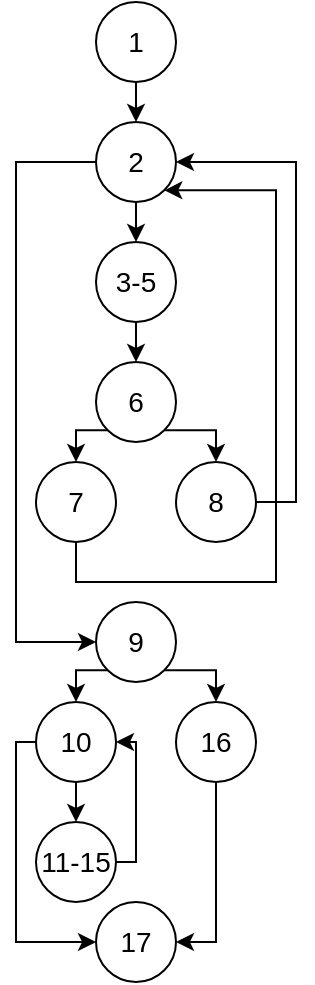 <mxfile version="20.2.8" type="device"><diagram id="ZtWcIgFMf2rgeDsq5XCG" name="Page-1"><mxGraphModel dx="946" dy="516" grid="1" gridSize="10" guides="1" tooltips="1" connect="1" arrows="1" fold="1" page="1" pageScale="1" pageWidth="850" pageHeight="1100" math="0" shadow="0"><root><mxCell id="0"/><mxCell id="1" parent="0"/><mxCell id="P0hd-GERREpuTdXWMBIf-4" style="edgeStyle=orthogonalEdgeStyle;rounded=0;orthogonalLoop=1;jettySize=auto;html=1;exitX=0.5;exitY=1;exitDx=0;exitDy=0;entryX=0.5;entryY=0;entryDx=0;entryDy=0;fontSize=14;" edge="1" parent="1" source="P0hd-GERREpuTdXWMBIf-1" target="P0hd-GERREpuTdXWMBIf-2"><mxGeometry relative="1" as="geometry"/></mxCell><mxCell id="P0hd-GERREpuTdXWMBIf-1" value="&lt;font style=&quot;font-size: 14px;&quot;&gt;1&lt;/font&gt;" style="ellipse;whiteSpace=wrap;html=1;" vertex="1" parent="1"><mxGeometry x="300" y="70" width="40" height="40" as="geometry"/></mxCell><mxCell id="P0hd-GERREpuTdXWMBIf-5" style="edgeStyle=orthogonalEdgeStyle;rounded=0;orthogonalLoop=1;jettySize=auto;html=1;exitX=0.5;exitY=1;exitDx=0;exitDy=0;entryX=0.5;entryY=0;entryDx=0;entryDy=0;fontSize=14;" edge="1" parent="1" source="P0hd-GERREpuTdXWMBIf-2" target="P0hd-GERREpuTdXWMBIf-3"><mxGeometry relative="1" as="geometry"/></mxCell><mxCell id="P0hd-GERREpuTdXWMBIf-18" style="edgeStyle=orthogonalEdgeStyle;rounded=0;orthogonalLoop=1;jettySize=auto;html=1;exitX=0;exitY=0.5;exitDx=0;exitDy=0;entryX=0;entryY=0.5;entryDx=0;entryDy=0;fontSize=14;" edge="1" parent="1" source="P0hd-GERREpuTdXWMBIf-2" target="P0hd-GERREpuTdXWMBIf-17"><mxGeometry relative="1" as="geometry"><Array as="points"><mxPoint x="260" y="150"/><mxPoint x="260" y="390"/></Array></mxGeometry></mxCell><mxCell id="P0hd-GERREpuTdXWMBIf-2" value="&lt;span style=&quot;font-size: 14px;&quot;&gt;2&lt;/span&gt;" style="ellipse;whiteSpace=wrap;html=1;" vertex="1" parent="1"><mxGeometry x="300" y="130" width="40" height="40" as="geometry"/></mxCell><mxCell id="P0hd-GERREpuTdXWMBIf-7" style="edgeStyle=orthogonalEdgeStyle;rounded=0;orthogonalLoop=1;jettySize=auto;html=1;exitX=0.5;exitY=1;exitDx=0;exitDy=0;entryX=0.5;entryY=0;entryDx=0;entryDy=0;fontSize=14;" edge="1" parent="1" source="P0hd-GERREpuTdXWMBIf-3" target="P0hd-GERREpuTdXWMBIf-6"><mxGeometry relative="1" as="geometry"/></mxCell><mxCell id="P0hd-GERREpuTdXWMBIf-3" value="&lt;span style=&quot;font-size: 14px;&quot;&gt;3-5&lt;/span&gt;" style="ellipse;whiteSpace=wrap;html=1;" vertex="1" parent="1"><mxGeometry x="300" y="190" width="40" height="40" as="geometry"/></mxCell><mxCell id="P0hd-GERREpuTdXWMBIf-10" style="edgeStyle=orthogonalEdgeStyle;rounded=0;orthogonalLoop=1;jettySize=auto;html=1;exitX=0;exitY=1;exitDx=0;exitDy=0;entryX=0.5;entryY=0;entryDx=0;entryDy=0;fontSize=14;" edge="1" parent="1" source="P0hd-GERREpuTdXWMBIf-6" target="P0hd-GERREpuTdXWMBIf-9"><mxGeometry relative="1" as="geometry"/></mxCell><mxCell id="P0hd-GERREpuTdXWMBIf-11" style="edgeStyle=orthogonalEdgeStyle;rounded=0;orthogonalLoop=1;jettySize=auto;html=1;exitX=1;exitY=1;exitDx=0;exitDy=0;entryX=0.5;entryY=0;entryDx=0;entryDy=0;fontSize=14;" edge="1" parent="1" source="P0hd-GERREpuTdXWMBIf-6" target="P0hd-GERREpuTdXWMBIf-8"><mxGeometry relative="1" as="geometry"/></mxCell><mxCell id="P0hd-GERREpuTdXWMBIf-6" value="&lt;span style=&quot;font-size: 14px;&quot;&gt;6&lt;/span&gt;" style="ellipse;whiteSpace=wrap;html=1;" vertex="1" parent="1"><mxGeometry x="300" y="250" width="40" height="40" as="geometry"/></mxCell><mxCell id="P0hd-GERREpuTdXWMBIf-15" style="edgeStyle=orthogonalEdgeStyle;rounded=0;orthogonalLoop=1;jettySize=auto;html=1;exitX=1;exitY=0.5;exitDx=0;exitDy=0;entryX=1;entryY=0.5;entryDx=0;entryDy=0;fontSize=14;" edge="1" parent="1" source="P0hd-GERREpuTdXWMBIf-8" target="P0hd-GERREpuTdXWMBIf-2"><mxGeometry relative="1" as="geometry"/></mxCell><mxCell id="P0hd-GERREpuTdXWMBIf-8" value="&lt;span style=&quot;font-size: 14px;&quot;&gt;8&lt;/span&gt;" style="ellipse;whiteSpace=wrap;html=1;" vertex="1" parent="1"><mxGeometry x="340" y="300" width="40" height="40" as="geometry"/></mxCell><mxCell id="P0hd-GERREpuTdXWMBIf-16" style="edgeStyle=orthogonalEdgeStyle;rounded=0;orthogonalLoop=1;jettySize=auto;html=1;exitX=0.5;exitY=1;exitDx=0;exitDy=0;fontSize=14;entryX=1;entryY=1;entryDx=0;entryDy=0;" edge="1" parent="1" source="P0hd-GERREpuTdXWMBIf-9" target="P0hd-GERREpuTdXWMBIf-2"><mxGeometry relative="1" as="geometry"><mxPoint x="410" y="150" as="targetPoint"/><Array as="points"><mxPoint x="290" y="360"/><mxPoint x="390" y="360"/><mxPoint x="390" y="164"/></Array></mxGeometry></mxCell><mxCell id="P0hd-GERREpuTdXWMBIf-9" value="&lt;span style=&quot;font-size: 14px;&quot;&gt;7&lt;/span&gt;" style="ellipse;whiteSpace=wrap;html=1;" vertex="1" parent="1"><mxGeometry x="270" y="300" width="40" height="40" as="geometry"/></mxCell><mxCell id="P0hd-GERREpuTdXWMBIf-25" style="edgeStyle=orthogonalEdgeStyle;rounded=0;orthogonalLoop=1;jettySize=auto;html=1;exitX=0;exitY=1;exitDx=0;exitDy=0;entryX=0.5;entryY=0;entryDx=0;entryDy=0;fontSize=14;" edge="1" parent="1" source="P0hd-GERREpuTdXWMBIf-17" target="P0hd-GERREpuTdXWMBIf-19"><mxGeometry relative="1" as="geometry"/></mxCell><mxCell id="P0hd-GERREpuTdXWMBIf-26" style="edgeStyle=orthogonalEdgeStyle;rounded=0;orthogonalLoop=1;jettySize=auto;html=1;exitX=1;exitY=1;exitDx=0;exitDy=0;entryX=0.5;entryY=0;entryDx=0;entryDy=0;fontSize=14;" edge="1" parent="1" source="P0hd-GERREpuTdXWMBIf-17" target="P0hd-GERREpuTdXWMBIf-20"><mxGeometry relative="1" as="geometry"/></mxCell><mxCell id="P0hd-GERREpuTdXWMBIf-17" value="&lt;span style=&quot;font-size: 14px;&quot;&gt;9&lt;/span&gt;" style="ellipse;whiteSpace=wrap;html=1;" vertex="1" parent="1"><mxGeometry x="300" y="370" width="40" height="40" as="geometry"/></mxCell><mxCell id="P0hd-GERREpuTdXWMBIf-22" style="edgeStyle=orthogonalEdgeStyle;rounded=0;orthogonalLoop=1;jettySize=auto;html=1;exitX=0.5;exitY=1;exitDx=0;exitDy=0;entryX=0.5;entryY=0;entryDx=0;entryDy=0;fontSize=14;" edge="1" parent="1" source="P0hd-GERREpuTdXWMBIf-19" target="P0hd-GERREpuTdXWMBIf-21"><mxGeometry relative="1" as="geometry"/></mxCell><mxCell id="P0hd-GERREpuTdXWMBIf-28" style="edgeStyle=orthogonalEdgeStyle;rounded=0;orthogonalLoop=1;jettySize=auto;html=1;exitX=0;exitY=0.5;exitDx=0;exitDy=0;entryX=0;entryY=0.5;entryDx=0;entryDy=0;fontSize=14;" edge="1" parent="1" source="P0hd-GERREpuTdXWMBIf-19" target="P0hd-GERREpuTdXWMBIf-27"><mxGeometry relative="1" as="geometry"><Array as="points"><mxPoint x="260" y="440"/><mxPoint x="260" y="540"/></Array></mxGeometry></mxCell><mxCell id="P0hd-GERREpuTdXWMBIf-19" value="&lt;span style=&quot;font-size: 14px;&quot;&gt;10&lt;/span&gt;" style="ellipse;whiteSpace=wrap;html=1;" vertex="1" parent="1"><mxGeometry x="270" y="420" width="40" height="40" as="geometry"/></mxCell><mxCell id="P0hd-GERREpuTdXWMBIf-30" style="edgeStyle=orthogonalEdgeStyle;rounded=0;orthogonalLoop=1;jettySize=auto;html=1;exitX=0.5;exitY=1;exitDx=0;exitDy=0;entryX=1;entryY=0.5;entryDx=0;entryDy=0;fontSize=14;" edge="1" parent="1" source="P0hd-GERREpuTdXWMBIf-20" target="P0hd-GERREpuTdXWMBIf-27"><mxGeometry relative="1" as="geometry"/></mxCell><mxCell id="P0hd-GERREpuTdXWMBIf-20" value="&lt;span style=&quot;font-size: 14px;&quot;&gt;16&lt;/span&gt;" style="ellipse;whiteSpace=wrap;html=1;" vertex="1" parent="1"><mxGeometry x="340" y="420" width="40" height="40" as="geometry"/></mxCell><mxCell id="P0hd-GERREpuTdXWMBIf-24" style="edgeStyle=orthogonalEdgeStyle;rounded=0;orthogonalLoop=1;jettySize=auto;html=1;exitX=1;exitY=0.5;exitDx=0;exitDy=0;entryX=1;entryY=0.5;entryDx=0;entryDy=0;fontSize=14;" edge="1" parent="1" source="P0hd-GERREpuTdXWMBIf-21" target="P0hd-GERREpuTdXWMBIf-19"><mxGeometry relative="1" as="geometry"><Array as="points"><mxPoint x="320" y="500"/><mxPoint x="320" y="440"/></Array></mxGeometry></mxCell><mxCell id="P0hd-GERREpuTdXWMBIf-21" value="&lt;span style=&quot;font-size: 14px;&quot;&gt;11-15&lt;/span&gt;" style="ellipse;whiteSpace=wrap;html=1;" vertex="1" parent="1"><mxGeometry x="270" y="480" width="40" height="40" as="geometry"/></mxCell><mxCell id="P0hd-GERREpuTdXWMBIf-27" value="&lt;span style=&quot;font-size: 14px;&quot;&gt;17&lt;/span&gt;" style="ellipse;whiteSpace=wrap;html=1;" vertex="1" parent="1"><mxGeometry x="300" y="520" width="40" height="40" as="geometry"/></mxCell></root></mxGraphModel></diagram></mxfile>